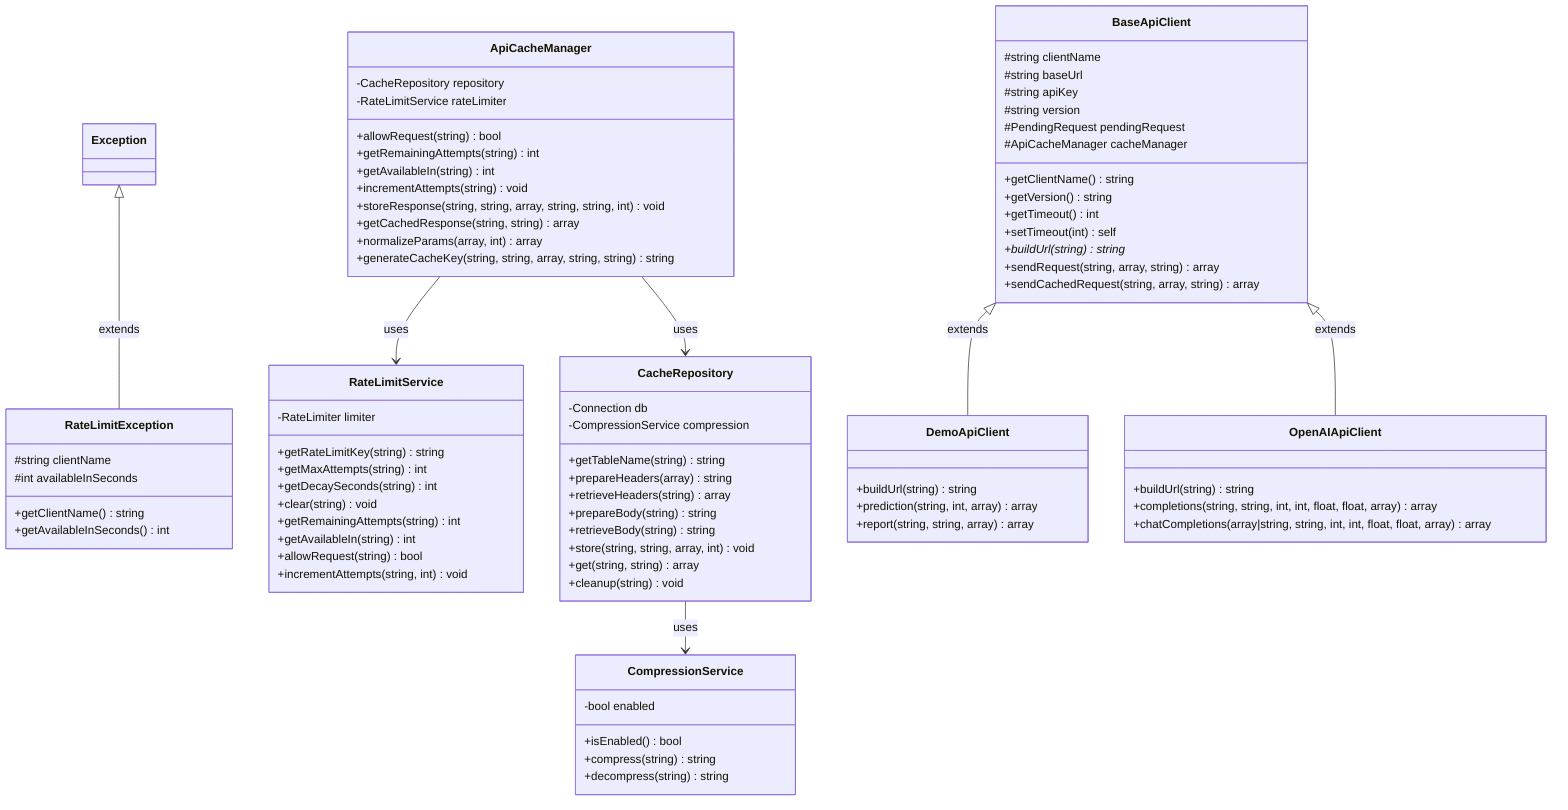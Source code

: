 classDiagram
    class RateLimitException {
        #string clientName
        #int availableInSeconds
        +getClientName() string
        +getAvailableInSeconds() int
    }

    class RateLimitService {
        -RateLimiter limiter
        +getRateLimitKey(string) string
        +getMaxAttempts(string) int
        +getDecaySeconds(string) int
        +clear(string) void
        +getRemainingAttempts(string) int
        +getAvailableIn(string) int
        +allowRequest(string) bool
        +incrementAttempts(string, int) void
    }
    
    class CompressionService {
        -bool enabled
        +isEnabled() bool
        +compress(string) string
        +decompress(string) string
    }

    class CacheRepository {
        -Connection db
        -CompressionService compression
        +getTableName(string) string
        +prepareHeaders(array) string
        +retrieveHeaders(string) array
        +prepareBody(string) string
        +retrieveBody(string) string
        +store(string, string, array, int) void
        +get(string, string) array
        +cleanup(string) void
    }

    class ApiCacheManager {
        -CacheRepository repository
        -RateLimitService rateLimiter
        +allowRequest(string) bool
        +getRemainingAttempts(string) int
        +getAvailableIn(string) int
        +incrementAttempts(string) void
        +storeResponse(string, string, array, string, string, int) void
        +getCachedResponse(string, string) array
        +normalizeParams(array, int) array
        +generateCacheKey(string, string, array, string, string) string
    }
    
    class BaseApiClient {
        #string clientName
        #string baseUrl
        #string apiKey
        #string version
        #PendingRequest pendingRequest
        #ApiCacheManager cacheManager
        +getClientName() string
        +getVersion() string
        +getTimeout() int
        +setTimeout(int) self
        +buildUrl(string)* string
        +sendRequest(string, array, string) array
        +sendCachedRequest(string, array, string) array
    }
    
    class DemoApiClient {
        +buildUrl(string) string
        +prediction(string, int, array) array
        +report(string, string, array) array
    }
    
    class OpenAIApiClient {
        +buildUrl(string) string
        +completions(string, string, int, int, float, float, array) array
        +chatCompletions(array|string, string, int, int, float, float, array) array
    }
    
    ApiCacheManager --> CacheRepository : uses
    ApiCacheManager --> RateLimitService : uses
    CacheRepository --> CompressionService : uses
    BaseApiClient <|-- DemoApiClient : extends
    BaseApiClient <|-- OpenAIApiClient : extends
    Exception <|-- RateLimitException : extends